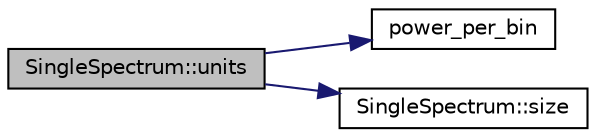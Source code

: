 digraph "SingleSpectrum::units"
{
  edge [fontname="Helvetica",fontsize="10",labelfontname="Helvetica",labelfontsize="10"];
  node [fontname="Helvetica",fontsize="10",shape=record];
  rankdir="LR";
  Node1 [label="SingleSpectrum::units",height=0.2,width=0.4,color="black", fillcolor="grey75", style="filled", fontcolor="black"];
  Node1 -> Node2 [color="midnightblue",fontsize="10",style="solid",fontname="Helvetica"];
  Node2 [label="power_per_bin",height=0.2,width=0.4,color="black", fillcolor="white", style="filled",URL="$physicsfunctions_8h.html#ad0586684362967e1a11c1a3b0acae2a1",tooltip="Power due to noise per bin see Ed Daw&#39;s Thesis pg. 72 eq. 4.10. "];
  Node1 -> Node3 [color="midnightblue",fontsize="10",style="solid",fontname="Helvetica"];
  Node3 [label="SingleSpectrum::size",height=0.2,width=0.4,color="black", fillcolor="white", style="filled",URL="$class_single_spectrum.html#a42c2d13e632ffc2d4f0931376c5b6e5b",tooltip="similar to std::vector::size(), get the number of points in the current spectrum. ..."];
}
